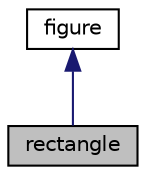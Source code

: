 digraph "rectangle"
{
  edge [fontname="Helvetica",fontsize="10",labelfontname="Helvetica",labelfontsize="10"];
  node [fontname="Helvetica",fontsize="10",shape=record];
  Node0 [label="rectangle",height=0.2,width=0.4,color="black", fillcolor="grey75", style="filled", fontcolor="black"];
  Node1 -> Node0 [dir="back",color="midnightblue",fontsize="10",style="solid",fontname="Helvetica"];
  Node1 [label="figure",height=0.2,width=0.4,color="black", fillcolor="white", style="filled",URL="$classfigure.html",tooltip="la classe figure est la classe mère dont triangle, rectangle et disque hérite cela calcule le périmèt..."];
}
